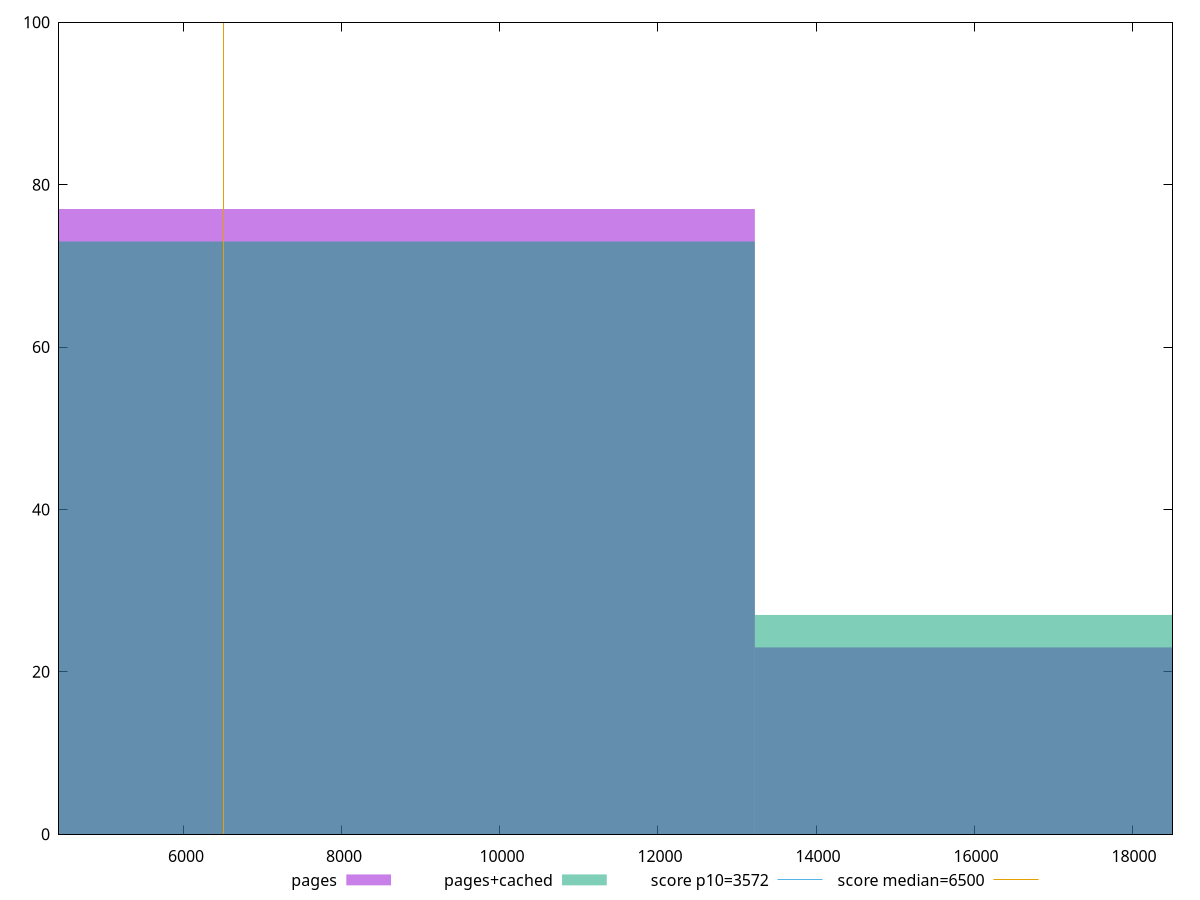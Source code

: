 reset

$pages <<EOF
8817.324533656412 77
17634.649067312825 23
EOF

$pagesCached <<EOF
8817.324533656412 73
17634.649067312825 27
EOF

set key outside below
set boxwidth 8817.324533656412
set xrange [4419.302:18511.676999999996]
set yrange [0:100]
set trange [0:100]
set style fill transparent solid 0.5 noborder

set parametric
set terminal svg size 640, 500 enhanced background rgb 'white'
set output "report_00013_2021-02-09T12-04-24.940Z/first-cpu-idle/comparison/histogram/0_vs_1.svg"

plot $pages title "pages" with boxes, \
     $pagesCached title "pages+cached" with boxes, \
     3572,t title "score p10=3572", \
     6500,t title "score median=6500"

reset
